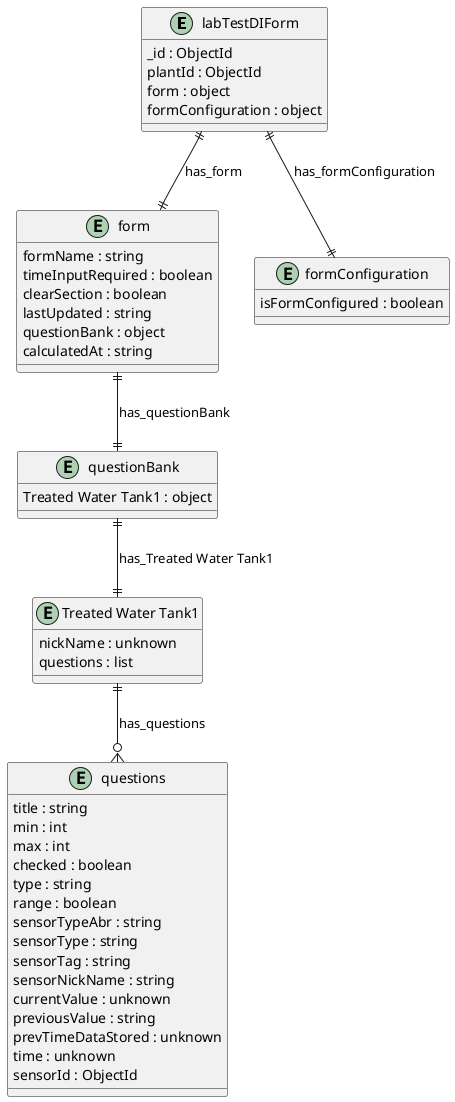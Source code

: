 @startuml labTestDIForm_Diagram

entity "labTestDIForm" as labTestDIForm {
  _id : ObjectId
  plantId : ObjectId
  form : object
  formConfiguration : object
}

entity "form" as form {
  formName : string
  timeInputRequired : boolean
  clearSection : boolean
  lastUpdated : string
  questionBank : object
  calculatedAt : string
}

entity "questionBank" as questionBank {
  Treated Water Tank1 : object
}

entity "Treated Water Tank1" as Treated_Water_Tank1 {
  nickName : unknown
  questions : list
}

entity "questions" as questions {
  title : string
  min : int
  max : int
  checked : boolean
  type : string
  range : boolean
  sensorTypeAbr : string
  sensorType : string
  sensorTag : string
  sensorNickName : string
  currentValue : unknown
  previousValue : string
  prevTimeDataStored : unknown
  time : unknown
  sensorId : ObjectId
}

entity "formConfiguration" as formConfiguration {
  isFormConfigured : boolean
}

' // Relationships
labTestDIForm ||--|| form : has_form
form ||--|| questionBank : has_questionBank
questionBank ||--|| Treated_Water_Tank1 : has_Treated Water Tank1
Treated_Water_Tank1 ||--o{ questions : has_questions
labTestDIForm ||--|| formConfiguration : has_formConfiguration
@enduml